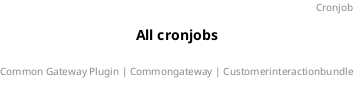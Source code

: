 @startuml
title: All cronjobs
footer: Common Gateway Plugin | Commongateway | Customerinteractionbundle 
header: Cronjob

@enduml
